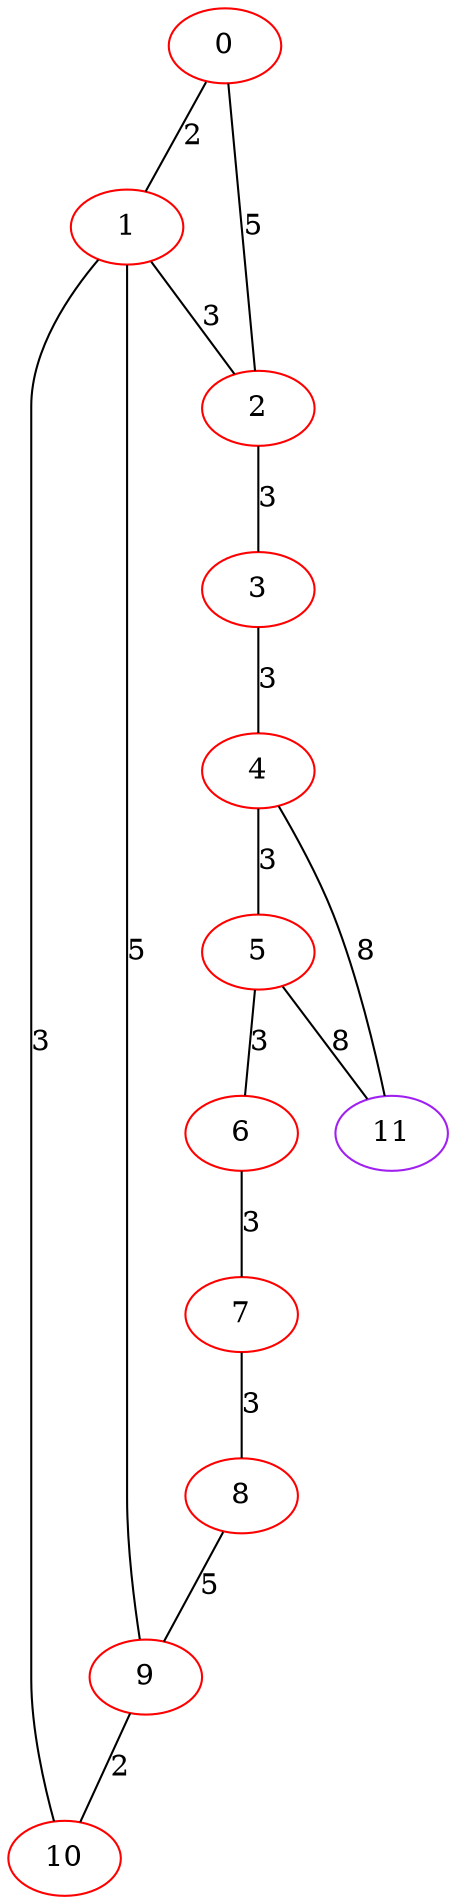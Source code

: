 graph "" {
0 [color=red, weight=1];
1 [color=red, weight=1];
2 [color=red, weight=1];
3 [color=red, weight=1];
4 [color=red, weight=1];
5 [color=red, weight=1];
6 [color=red, weight=1];
7 [color=red, weight=1];
8 [color=red, weight=1];
9 [color=red, weight=1];
10 [color=red, weight=1];
11 [color=purple, weight=4];
0 -- 1  [key=0, label=2];
0 -- 2  [key=0, label=5];
1 -- 9  [key=0, label=5];
1 -- 2  [key=0, label=3];
1 -- 10  [key=0, label=3];
2 -- 3  [key=0, label=3];
3 -- 4  [key=0, label=3];
4 -- 11  [key=0, label=8];
4 -- 5  [key=0, label=3];
5 -- 11  [key=0, label=8];
5 -- 6  [key=0, label=3];
6 -- 7  [key=0, label=3];
7 -- 8  [key=0, label=3];
8 -- 9  [key=0, label=5];
9 -- 10  [key=0, label=2];
}
